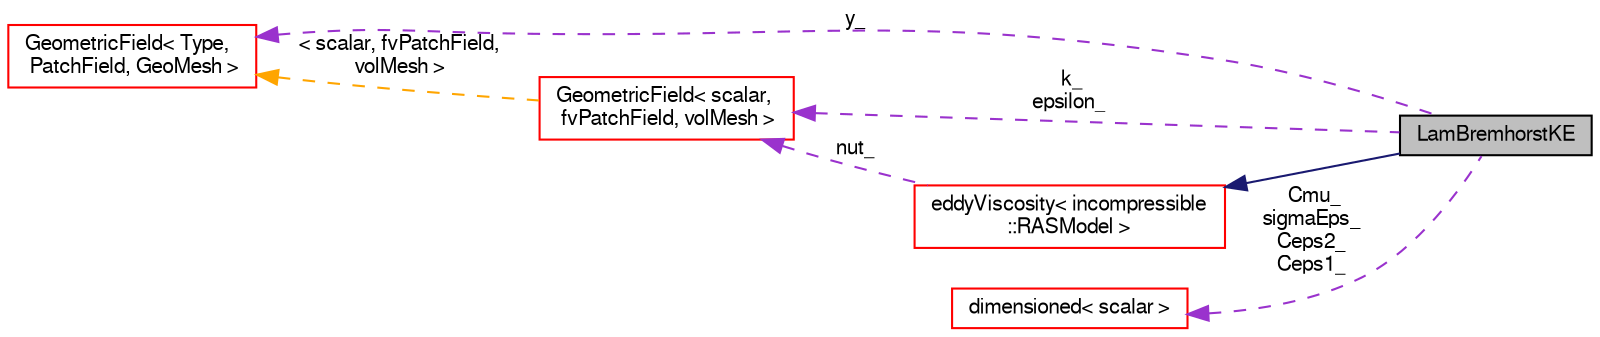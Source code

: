 digraph "LamBremhorstKE"
{
  bgcolor="transparent";
  edge [fontname="FreeSans",fontsize="10",labelfontname="FreeSans",labelfontsize="10"];
  node [fontname="FreeSans",fontsize="10",shape=record];
  rankdir="LR";
  Node1 [label="LamBremhorstKE",height=0.2,width=0.4,color="black", fillcolor="grey75", style="filled" fontcolor="black"];
  Node2 -> Node1 [dir="back",color="midnightblue",fontsize="10",style="solid",fontname="FreeSans"];
  Node2 [label="eddyViscosity\< incompressible\l::RASModel \>",height=0.2,width=0.4,color="red",URL="$a00589.html"];
  Node3 -> Node2 [dir="back",color="darkorchid3",fontsize="10",style="dashed",label=" nut_" ,fontname="FreeSans"];
  Node3 [label="GeometricField\< scalar,\l fvPatchField, volMesh \>",height=0.2,width=0.4,color="red",URL="$a00896.html"];
  Node4 -> Node3 [dir="back",color="orange",fontsize="10",style="dashed",label=" \< scalar, fvPatchField,\l volMesh \>" ,fontname="FreeSans"];
  Node4 [label="GeometricField\< Type,\l PatchField, GeoMesh \>",height=0.2,width=0.4,color="red",URL="$a00896.html",tooltip="Generic GeometricField class. "];
  Node3 -> Node1 [dir="back",color="darkorchid3",fontsize="10",style="dashed",label=" k_\nepsilon_" ,fontname="FreeSans"];
  Node5 -> Node1 [dir="back",color="darkorchid3",fontsize="10",style="dashed",label=" Cmu_\nsigmaEps_\nCeps2_\nCeps1_" ,fontname="FreeSans"];
  Node5 [label="dimensioned\< scalar \>",height=0.2,width=0.4,color="red",URL="$a00510.html"];
  Node4 -> Node1 [dir="back",color="darkorchid3",fontsize="10",style="dashed",label=" y_" ,fontname="FreeSans"];
}
